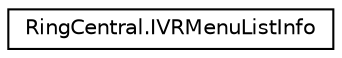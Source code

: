 digraph "Graphical Class Hierarchy"
{
 // LATEX_PDF_SIZE
  edge [fontname="Helvetica",fontsize="10",labelfontname="Helvetica",labelfontsize="10"];
  node [fontname="Helvetica",fontsize="10",shape=record];
  rankdir="LR";
  Node0 [label="RingCentral.IVRMenuListInfo",height=0.2,width=0.4,color="black", fillcolor="white", style="filled",URL="$classRingCentral_1_1IVRMenuListInfo.html",tooltip=" "];
}
